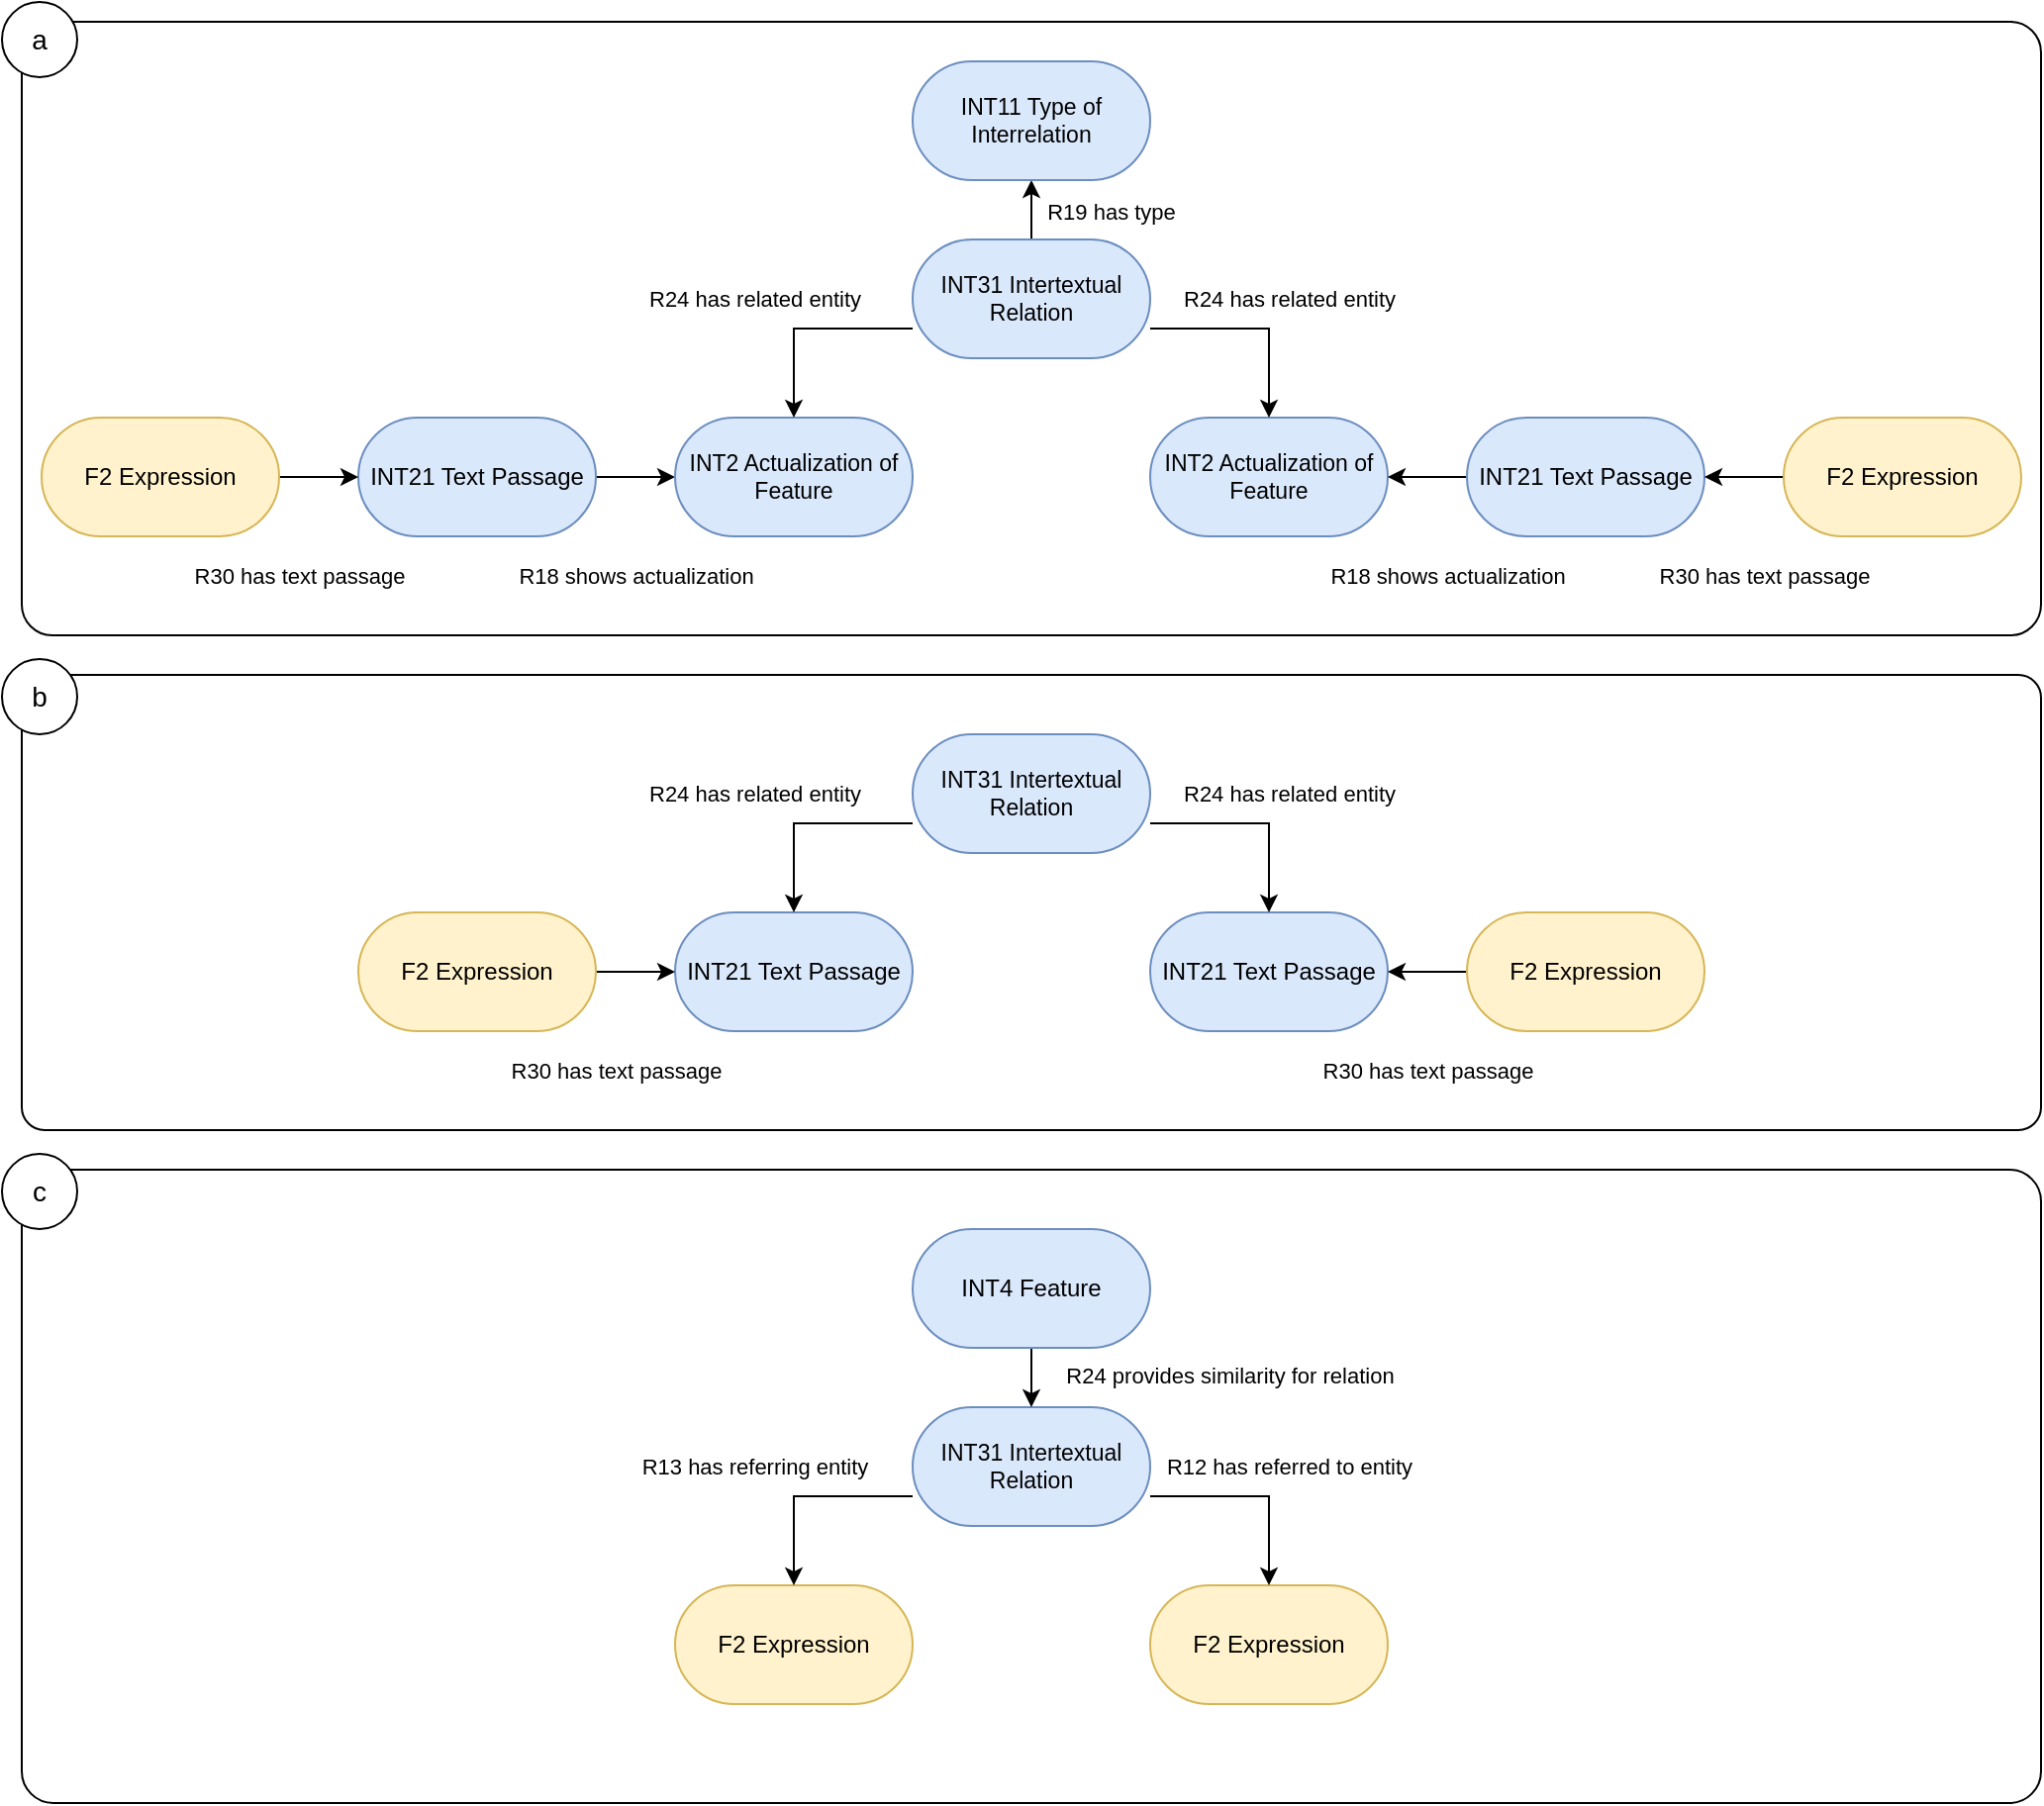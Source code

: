 <mxfile version="27.1.5">
  <diagram name="Seite-1" id="bHXlbwQWTFDcREA04Ejb">
    <mxGraphModel dx="1693" dy="917" grid="1" gridSize="10" guides="1" tooltips="1" connect="1" arrows="1" fold="1" page="1" pageScale="1" pageWidth="827" pageHeight="1169" math="0" shadow="0">
      <root>
        <mxCell id="0" />
        <mxCell id="1" parent="0" />
        <mxCell id="lAoOX5d0pcXjB1dZ1zUI-25" value="" style="rounded=1;whiteSpace=wrap;html=1;arcSize=5;fillColor=none;fontFamily=Helvetica;" parent="1" vertex="1">
          <mxGeometry x="30" y="50" width="1020" height="310" as="geometry" />
        </mxCell>
        <mxCell id="lAoOX5d0pcXjB1dZ1zUI-48" value="" style="rounded=1;whiteSpace=wrap;html=1;arcSize=5;fillColor=none;fontFamily=Helvetica;" parent="1" vertex="1">
          <mxGeometry x="30" y="380" width="1020" height="230" as="geometry" />
        </mxCell>
        <mxCell id="lAoOX5d0pcXjB1dZ1zUI-9" style="edgeStyle=orthogonalEdgeStyle;rounded=0;orthogonalLoop=1;jettySize=auto;html=1;exitX=1;exitY=0.5;exitDx=0;exitDy=0;entryX=0;entryY=0.5;entryDx=0;entryDy=0;fontFamily=Helvetica;" parent="1" source="lAoOX5d0pcXjB1dZ1zUI-1" target="lAoOX5d0pcXjB1dZ1zUI-2" edge="1">
          <mxGeometry relative="1" as="geometry" />
        </mxCell>
        <mxCell id="lAoOX5d0pcXjB1dZ1zUI-1" value="INT21 Text Passage" style="rounded=1;html=1;perimeterSpacing=0;arcSize=50;whiteSpace=wrap;fontFamily=Helvetica;spacingTop=0;spacingBottom=0;spacing=2;fillColor=#dae8fc;strokeColor=#6c8ebf;fontSize=12;" parent="1" vertex="1">
          <mxGeometry x="200" y="250" width="120" height="60" as="geometry" />
        </mxCell>
        <mxCell id="lAoOX5d0pcXjB1dZ1zUI-2" value="INT2 Actualization of Feature" style="rounded=1;html=1;perimeterSpacing=0;arcSize=50;whiteSpace=wrap;fontFamily=Helvetica;spacingTop=0;spacingBottom=0;spacing=2;fillColor=#dae8fc;strokeColor=#6c8ebf;fontSize=11.5;" parent="1" vertex="1">
          <mxGeometry x="360" y="250" width="120" height="60" as="geometry" />
        </mxCell>
        <mxCell id="lAoOX5d0pcXjB1dZ1zUI-8" style="edgeStyle=orthogonalEdgeStyle;rounded=0;orthogonalLoop=1;jettySize=auto;html=1;exitX=1;exitY=0.5;exitDx=0;exitDy=0;entryX=0;entryY=0.5;entryDx=0;entryDy=0;fontFamily=Helvetica;" parent="1" source="lAoOX5d0pcXjB1dZ1zUI-3" target="lAoOX5d0pcXjB1dZ1zUI-1" edge="1">
          <mxGeometry relative="1" as="geometry" />
        </mxCell>
        <mxCell id="lAoOX5d0pcXjB1dZ1zUI-3" value="F2 Expression" style="rounded=1;html=1;perimeterSpacing=0;arcSize=50;whiteSpace=wrap;fontFamily=Helvetica;spacingTop=0;spacingBottom=0;spacing=2;fillColor=#fff2cc;strokeColor=#d6b656;fontSize=12;" parent="1" vertex="1">
          <mxGeometry x="40" y="250" width="120" height="60" as="geometry" />
        </mxCell>
        <mxCell id="lAoOX5d0pcXjB1dZ1zUI-4" value="INT2 Actualization of Feature" style="rounded=1;html=1;perimeterSpacing=0;arcSize=50;whiteSpace=wrap;fontFamily=Helvetica;spacingTop=0;spacingBottom=0;spacing=2;fillColor=#dae8fc;strokeColor=#6c8ebf;fontSize=11.5;" parent="1" vertex="1">
          <mxGeometry x="600" y="250" width="120" height="60" as="geometry" />
        </mxCell>
        <mxCell id="lAoOX5d0pcXjB1dZ1zUI-11" style="edgeStyle=orthogonalEdgeStyle;rounded=0;orthogonalLoop=1;jettySize=auto;html=1;exitX=0;exitY=0.5;exitDx=0;exitDy=0;entryX=1;entryY=0.5;entryDx=0;entryDy=0;fontFamily=Helvetica;" parent="1" source="lAoOX5d0pcXjB1dZ1zUI-5" target="lAoOX5d0pcXjB1dZ1zUI-4" edge="1">
          <mxGeometry relative="1" as="geometry" />
        </mxCell>
        <mxCell id="lAoOX5d0pcXjB1dZ1zUI-5" value="INT21 Text Passage" style="rounded=1;html=1;perimeterSpacing=0;arcSize=50;whiteSpace=wrap;fontFamily=Helvetica;spacingTop=0;spacingBottom=0;spacing=2;fillColor=#dae8fc;strokeColor=#6c8ebf;fontSize=12;" parent="1" vertex="1">
          <mxGeometry x="760" y="250" width="120" height="60" as="geometry" />
        </mxCell>
        <mxCell id="lAoOX5d0pcXjB1dZ1zUI-10" style="edgeStyle=orthogonalEdgeStyle;rounded=0;orthogonalLoop=1;jettySize=auto;html=1;exitX=0;exitY=0.5;exitDx=0;exitDy=0;entryX=1;entryY=0.5;entryDx=0;entryDy=0;fontFamily=Helvetica;" parent="1" source="lAoOX5d0pcXjB1dZ1zUI-6" target="lAoOX5d0pcXjB1dZ1zUI-5" edge="1">
          <mxGeometry relative="1" as="geometry" />
        </mxCell>
        <mxCell id="lAoOX5d0pcXjB1dZ1zUI-6" value="F2 Expression" style="rounded=1;html=1;perimeterSpacing=0;arcSize=50;whiteSpace=wrap;fontFamily=Helvetica;spacingTop=0;spacingBottom=0;spacing=2;fillColor=#fff2cc;strokeColor=#d6b656;fontSize=12;" parent="1" vertex="1">
          <mxGeometry x="920" y="250" width="120" height="60" as="geometry" />
        </mxCell>
        <mxCell id="lAoOX5d0pcXjB1dZ1zUI-12" style="edgeStyle=orthogonalEdgeStyle;rounded=0;orthogonalLoop=1;jettySize=auto;html=1;exitX=0;exitY=0.75;exitDx=0;exitDy=0;entryX=0.5;entryY=0;entryDx=0;entryDy=0;fontFamily=Helvetica;" parent="1" source="lAoOX5d0pcXjB1dZ1zUI-7" target="lAoOX5d0pcXjB1dZ1zUI-2" edge="1">
          <mxGeometry relative="1" as="geometry" />
        </mxCell>
        <mxCell id="lAoOX5d0pcXjB1dZ1zUI-21" value="R24 h&lt;span style=&quot;background-color: light-dark(#ffffff, var(--ge-dark-color, #121212)); color: light-dark(rgb(0, 0, 0), rgb(255, 255, 255));&quot;&gt;as related entity&lt;/span&gt;" style="edgeLabel;html=1;align=center;verticalAlign=middle;resizable=0;points=[];fontFamily=Helvetica;" parent="lAoOX5d0pcXjB1dZ1zUI-12" connectable="0" vertex="1">
          <mxGeometry x="0.083" y="-1" relative="1" as="geometry">
            <mxPoint x="-23" y="-14" as="offset" />
          </mxGeometry>
        </mxCell>
        <mxCell id="lAoOX5d0pcXjB1dZ1zUI-13" style="edgeStyle=orthogonalEdgeStyle;rounded=0;orthogonalLoop=1;jettySize=auto;html=1;exitX=1;exitY=0.75;exitDx=0;exitDy=0;entryX=0.5;entryY=0;entryDx=0;entryDy=0;fontFamily=Helvetica;" parent="1" source="lAoOX5d0pcXjB1dZ1zUI-7" target="lAoOX5d0pcXjB1dZ1zUI-4" edge="1">
          <mxGeometry relative="1" as="geometry" />
        </mxCell>
        <mxCell id="lAoOX5d0pcXjB1dZ1zUI-14" style="edgeStyle=orthogonalEdgeStyle;rounded=0;orthogonalLoop=1;jettySize=auto;html=1;exitX=0.5;exitY=0;exitDx=0;exitDy=0;entryX=0.5;entryY=1;entryDx=0;entryDy=0;fontFamily=Helvetica;" parent="1" source="lAoOX5d0pcXjB1dZ1zUI-7" target="lAoOX5d0pcXjB1dZ1zUI-15" edge="1">
          <mxGeometry relative="1" as="geometry">
            <mxPoint x="600" y="150" as="targetPoint" />
          </mxGeometry>
        </mxCell>
        <mxCell id="lAoOX5d0pcXjB1dZ1zUI-24" value="R19 has type" style="edgeLabel;html=1;align=center;verticalAlign=middle;resizable=0;points=[];" parent="lAoOX5d0pcXjB1dZ1zUI-14" connectable="0" vertex="1">
          <mxGeometry x="0.343" relative="1" as="geometry">
            <mxPoint x="40" y="6" as="offset" />
          </mxGeometry>
        </mxCell>
        <mxCell id="lAoOX5d0pcXjB1dZ1zUI-7" value="INT31 Intertextual Relation" style="rounded=1;html=1;perimeterSpacing=0;arcSize=50;whiteSpace=wrap;fontFamily=Helvetica;spacingTop=0;spacingBottom=0;spacing=2;fillColor=#dae8fc;strokeColor=#6c8ebf;fontSize=11.5;" parent="1" vertex="1">
          <mxGeometry x="480" y="160" width="120" height="60" as="geometry" />
        </mxCell>
        <mxCell id="lAoOX5d0pcXjB1dZ1zUI-15" value="INT11 Type of Interrelation" style="rounded=1;html=1;perimeterSpacing=0;arcSize=50;whiteSpace=wrap;fontFamily=Helvetica;spacingTop=0;spacingBottom=0;spacing=2;fillColor=#dae8fc;strokeColor=#6c8ebf;fontSize=11.5;" parent="1" vertex="1">
          <mxGeometry x="480" y="70" width="120" height="60" as="geometry" />
        </mxCell>
        <mxCell id="lAoOX5d0pcXjB1dZ1zUI-17" value="R30 has text passage" style="edgeLabel;html=1;align=center;verticalAlign=middle;resizable=0;points=[];fontFamily=Helvetica;" parent="1" connectable="0" vertex="1">
          <mxGeometry x="170" y="330" as="geometry" />
        </mxCell>
        <mxCell id="lAoOX5d0pcXjB1dZ1zUI-18" value="R30 has text passage" style="edgeLabel;html=1;align=center;verticalAlign=middle;resizable=0;points=[];fontFamily=Helvetica;" parent="1" connectable="0" vertex="1">
          <mxGeometry x="910" y="330" as="geometry" />
        </mxCell>
        <mxCell id="lAoOX5d0pcXjB1dZ1zUI-19" value="R18 shows actualization" style="edgeLabel;html=1;align=center;verticalAlign=middle;resizable=0;points=[];fontFamily=Helvetica;" parent="1" connectable="0" vertex="1">
          <mxGeometry x="340" y="330" as="geometry" />
        </mxCell>
        <mxCell id="lAoOX5d0pcXjB1dZ1zUI-20" value="R18 shows actualization" style="edgeLabel;html=1;align=center;verticalAlign=middle;resizable=0;points=[];fontFamily=Helvetica;" parent="1" connectable="0" vertex="1">
          <mxGeometry x="750" y="330" as="geometry" />
        </mxCell>
        <mxCell id="lAoOX5d0pcXjB1dZ1zUI-23" value="R24 h&lt;span style=&quot;background-color: light-dark(#ffffff, var(--ge-dark-color, #121212)); color: light-dark(rgb(0, 0, 0), rgb(255, 255, 255));&quot;&gt;as related entity&lt;/span&gt;" style="edgeLabel;html=1;align=center;verticalAlign=middle;resizable=0;points=[];fontFamily=Helvetica;" parent="1" connectable="0" vertex="1">
          <mxGeometry x="670" y="190" as="geometry" />
        </mxCell>
        <mxCell id="lAoOX5d0pcXjB1dZ1zUI-27" value="INT21 Text Passage" style="rounded=1;html=1;perimeterSpacing=0;arcSize=50;whiteSpace=wrap;fontFamily=Helvetica;spacingTop=0;spacingBottom=0;spacing=2;fillColor=#dae8fc;strokeColor=#6c8ebf;fontSize=12;" parent="1" vertex="1">
          <mxGeometry x="360" y="500" width="120" height="60" as="geometry" />
        </mxCell>
        <mxCell id="lAoOX5d0pcXjB1dZ1zUI-29" style="edgeStyle=orthogonalEdgeStyle;rounded=0;orthogonalLoop=1;jettySize=auto;html=1;exitX=1;exitY=0.5;exitDx=0;exitDy=0;entryX=0;entryY=0.5;entryDx=0;entryDy=0;fontFamily=Helvetica;" parent="1" source="lAoOX5d0pcXjB1dZ1zUI-30" target="lAoOX5d0pcXjB1dZ1zUI-27" edge="1">
          <mxGeometry relative="1" as="geometry" />
        </mxCell>
        <mxCell id="lAoOX5d0pcXjB1dZ1zUI-30" value="F2 Expression" style="rounded=1;html=1;perimeterSpacing=0;arcSize=50;whiteSpace=wrap;fontFamily=Helvetica;spacingTop=0;spacingBottom=0;spacing=2;fillColor=#fff2cc;strokeColor=#d6b656;fontSize=12;" parent="1" vertex="1">
          <mxGeometry x="200" y="500" width="120" height="60" as="geometry" />
        </mxCell>
        <mxCell id="lAoOX5d0pcXjB1dZ1zUI-33" value="INT21 Text Passage" style="rounded=1;html=1;perimeterSpacing=0;arcSize=50;whiteSpace=wrap;fontFamily=Helvetica;spacingTop=0;spacingBottom=0;spacing=2;fillColor=#dae8fc;strokeColor=#6c8ebf;fontSize=12;" parent="1" vertex="1">
          <mxGeometry x="600" y="500" width="120" height="60" as="geometry" />
        </mxCell>
        <mxCell id="lAoOX5d0pcXjB1dZ1zUI-34" style="edgeStyle=orthogonalEdgeStyle;rounded=0;orthogonalLoop=1;jettySize=auto;html=1;exitX=0;exitY=0.5;exitDx=0;exitDy=0;entryX=1;entryY=0.5;entryDx=0;entryDy=0;fontFamily=Helvetica;" parent="1" source="lAoOX5d0pcXjB1dZ1zUI-35" target="lAoOX5d0pcXjB1dZ1zUI-33" edge="1">
          <mxGeometry relative="1" as="geometry" />
        </mxCell>
        <mxCell id="lAoOX5d0pcXjB1dZ1zUI-35" value="F2 Expression" style="rounded=1;html=1;perimeterSpacing=0;arcSize=50;whiteSpace=wrap;fontFamily=Helvetica;spacingTop=0;spacingBottom=0;spacing=2;fillColor=#fff2cc;strokeColor=#d6b656;fontSize=12;" parent="1" vertex="1">
          <mxGeometry x="760" y="500" width="120" height="60" as="geometry" />
        </mxCell>
        <mxCell id="lAoOX5d0pcXjB1dZ1zUI-36" style="edgeStyle=orthogonalEdgeStyle;rounded=0;orthogonalLoop=1;jettySize=auto;html=1;exitX=0;exitY=0.75;exitDx=0;exitDy=0;entryX=0.5;entryY=0;entryDx=0;entryDy=0;fontFamily=Helvetica;" parent="1" source="lAoOX5d0pcXjB1dZ1zUI-41" target="lAoOX5d0pcXjB1dZ1zUI-27" edge="1">
          <mxGeometry relative="1" as="geometry">
            <mxPoint x="420" y="500" as="targetPoint" />
          </mxGeometry>
        </mxCell>
        <mxCell id="lAoOX5d0pcXjB1dZ1zUI-37" value="R24 h&lt;span style=&quot;background-color: light-dark(#ffffff, var(--ge-dark-color, #121212)); color: light-dark(rgb(0, 0, 0), rgb(255, 255, 255));&quot;&gt;as related entity&lt;/span&gt;" style="edgeLabel;html=1;align=center;verticalAlign=middle;resizable=0;points=[];fontFamily=Helvetica;" parent="lAoOX5d0pcXjB1dZ1zUI-36" connectable="0" vertex="1">
          <mxGeometry x="0.083" y="-1" relative="1" as="geometry">
            <mxPoint x="-23" y="-14" as="offset" />
          </mxGeometry>
        </mxCell>
        <mxCell id="lAoOX5d0pcXjB1dZ1zUI-38" style="edgeStyle=orthogonalEdgeStyle;rounded=0;orthogonalLoop=1;jettySize=auto;html=1;exitX=1;exitY=0.75;exitDx=0;exitDy=0;entryX=0.5;entryY=0;entryDx=0;entryDy=0;fontFamily=Helvetica;" parent="1" source="lAoOX5d0pcXjB1dZ1zUI-41" target="lAoOX5d0pcXjB1dZ1zUI-33" edge="1">
          <mxGeometry relative="1" as="geometry">
            <mxPoint x="660" y="500" as="targetPoint" />
          </mxGeometry>
        </mxCell>
        <mxCell id="lAoOX5d0pcXjB1dZ1zUI-41" value="INT31 Intertextual Relation" style="rounded=1;html=1;perimeterSpacing=0;arcSize=50;whiteSpace=wrap;fontFamily=Helvetica;spacingTop=0;spacingBottom=0;spacing=2;fillColor=#dae8fc;strokeColor=#6c8ebf;fontSize=11.5;" parent="1" vertex="1">
          <mxGeometry x="480" y="410" width="120" height="60" as="geometry" />
        </mxCell>
        <mxCell id="lAoOX5d0pcXjB1dZ1zUI-43" value="R30 has text passage" style="edgeLabel;html=1;align=center;verticalAlign=middle;resizable=0;points=[];fontFamily=Helvetica;" parent="1" connectable="0" vertex="1">
          <mxGeometry x="330" y="580" as="geometry" />
        </mxCell>
        <mxCell id="lAoOX5d0pcXjB1dZ1zUI-44" value="R30 has text passage" style="edgeLabel;html=1;align=center;verticalAlign=middle;resizable=0;points=[];fontFamily=Helvetica;" parent="1" connectable="0" vertex="1">
          <mxGeometry x="740" y="580" as="geometry" />
        </mxCell>
        <mxCell id="lAoOX5d0pcXjB1dZ1zUI-47" value="R24 h&lt;span style=&quot;background-color: light-dark(#ffffff, var(--ge-dark-color, #121212)); color: light-dark(rgb(0, 0, 0), rgb(255, 255, 255));&quot;&gt;as related entity&lt;/span&gt;" style="edgeLabel;html=1;align=center;verticalAlign=middle;resizable=0;points=[];fontFamily=Helvetica;" parent="1" connectable="0" vertex="1">
          <mxGeometry x="670" y="440" as="geometry" />
        </mxCell>
        <mxCell id="lAoOX5d0pcXjB1dZ1zUI-50" value="" style="rounded=1;whiteSpace=wrap;html=1;arcSize=5;fillColor=none;fontFamily=Helvetica;" parent="1" vertex="1">
          <mxGeometry x="30" y="630" width="1020" height="320" as="geometry" />
        </mxCell>
        <mxCell id="lAoOX5d0pcXjB1dZ1zUI-53" value="F2 Expression" style="rounded=1;html=1;perimeterSpacing=0;arcSize=50;whiteSpace=wrap;fontFamily=Helvetica;spacingTop=0;spacingBottom=0;spacing=2;fillColor=#fff2cc;strokeColor=#d6b656;fontSize=12;" parent="1" vertex="1">
          <mxGeometry x="360" y="840" width="120" height="60" as="geometry" />
        </mxCell>
        <mxCell id="lAoOX5d0pcXjB1dZ1zUI-56" value="F2 Expression" style="rounded=1;html=1;perimeterSpacing=0;arcSize=50;whiteSpace=wrap;fontFamily=Helvetica;spacingTop=0;spacingBottom=0;spacing=2;fillColor=#fff2cc;strokeColor=#d6b656;fontSize=12;" parent="1" vertex="1">
          <mxGeometry x="600" y="840" width="120" height="60" as="geometry" />
        </mxCell>
        <mxCell id="lAoOX5d0pcXjB1dZ1zUI-57" style="edgeStyle=orthogonalEdgeStyle;rounded=0;orthogonalLoop=1;jettySize=auto;html=1;exitX=0;exitY=0.75;exitDx=0;exitDy=0;entryX=0.5;entryY=0;entryDx=0;entryDy=0;fontFamily=Helvetica;" parent="1" source="lAoOX5d0pcXjB1dZ1zUI-60" target="lAoOX5d0pcXjB1dZ1zUI-53" edge="1">
          <mxGeometry relative="1" as="geometry">
            <mxPoint x="420" y="840" as="targetPoint" />
          </mxGeometry>
        </mxCell>
        <mxCell id="lAoOX5d0pcXjB1dZ1zUI-58" value="&lt;span style=&quot;font-family: Calibri, sans-serif;&quot; lang=&quot;EN-GB&quot;&gt;&lt;font style=&quot;font-size: 11px;&quot;&gt;R13 has referring entity&lt;/font&gt;&lt;/span&gt;" style="edgeLabel;html=1;align=center;verticalAlign=middle;resizable=0;points=[];fontFamily=Helvetica;" parent="lAoOX5d0pcXjB1dZ1zUI-57" connectable="0" vertex="1">
          <mxGeometry x="0.083" y="-1" relative="1" as="geometry">
            <mxPoint x="-23" y="-14" as="offset" />
          </mxGeometry>
        </mxCell>
        <mxCell id="lAoOX5d0pcXjB1dZ1zUI-59" style="edgeStyle=orthogonalEdgeStyle;rounded=0;orthogonalLoop=1;jettySize=auto;html=1;exitX=1;exitY=0.75;exitDx=0;exitDy=0;entryX=0.5;entryY=0;entryDx=0;entryDy=0;fontFamily=Helvetica;" parent="1" source="lAoOX5d0pcXjB1dZ1zUI-60" target="lAoOX5d0pcXjB1dZ1zUI-56" edge="1">
          <mxGeometry relative="1" as="geometry">
            <mxPoint x="660" y="840" as="targetPoint" />
          </mxGeometry>
        </mxCell>
        <mxCell id="lAoOX5d0pcXjB1dZ1zUI-60" value="INT31 Intertextual Relation" style="rounded=1;html=1;perimeterSpacing=0;arcSize=50;whiteSpace=wrap;fontFamily=Helvetica;spacingTop=0;spacingBottom=0;spacing=2;fillColor=#dae8fc;strokeColor=#6c8ebf;fontSize=11.5;" parent="1" vertex="1">
          <mxGeometry x="480" y="750" width="120" height="60" as="geometry" />
        </mxCell>
        <mxCell id="lAoOX5d0pcXjB1dZ1zUI-63" value="&lt;span style=&quot;line-height: 107%; font-family: Calibri, sans-serif;&quot; lang=&quot;EN-GB&quot;&gt;&lt;font style=&quot;font-size: 11px;&quot;&gt;R12 has referred to entity&lt;/font&gt;&lt;/span&gt;" style="edgeLabel;html=1;align=center;verticalAlign=middle;resizable=0;points=[];fontFamily=Helvetica;" parent="1" connectable="0" vertex="1">
          <mxGeometry x="670" y="780" as="geometry" />
        </mxCell>
        <mxCell id="lAoOX5d0pcXjB1dZ1zUI-67" style="edgeStyle=orthogonalEdgeStyle;rounded=0;orthogonalLoop=1;jettySize=auto;html=1;exitX=0.5;exitY=1;exitDx=0;exitDy=0;entryX=0.5;entryY=0;entryDx=0;entryDy=0;" parent="1" source="lAoOX5d0pcXjB1dZ1zUI-64" target="lAoOX5d0pcXjB1dZ1zUI-60" edge="1">
          <mxGeometry relative="1" as="geometry" />
        </mxCell>
        <mxCell id="lAoOX5d0pcXjB1dZ1zUI-68" value="R24 provides similarity for relation" style="edgeLabel;html=1;align=center;verticalAlign=middle;resizable=0;points=[];" parent="lAoOX5d0pcXjB1dZ1zUI-67" connectable="0" vertex="1">
          <mxGeometry x="-0.076" relative="1" as="geometry">
            <mxPoint x="100" as="offset" />
          </mxGeometry>
        </mxCell>
        <mxCell id="lAoOX5d0pcXjB1dZ1zUI-64" value="INT4 Feature" style="rounded=1;html=1;perimeterSpacing=0;arcSize=50;whiteSpace=wrap;fontFamily=Helvetica;spacingTop=0;spacingBottom=0;spacing=2;fillColor=#dae8fc;strokeColor=#6c8ebf;fontSize=12;" parent="1" vertex="1">
          <mxGeometry x="480" y="660" width="120" height="60" as="geometry" />
        </mxCell>
        <mxCell id="lAoOX5d0pcXjB1dZ1zUI-69" value="a" style="ellipse;whiteSpace=wrap;html=1;aspect=fixed;fillColor=default;fontSize=14;fontFamily=Helvetica;" parent="1" vertex="1">
          <mxGeometry x="20" y="40" width="38" height="38" as="geometry" />
        </mxCell>
        <mxCell id="lAoOX5d0pcXjB1dZ1zUI-70" value="b" style="ellipse;whiteSpace=wrap;html=1;aspect=fixed;fillColor=default;fontSize=14;fontFamily=Helvetica;" parent="1" vertex="1">
          <mxGeometry x="20" y="372" width="38" height="38" as="geometry" />
        </mxCell>
        <mxCell id="lAoOX5d0pcXjB1dZ1zUI-71" value="c" style="ellipse;whiteSpace=wrap;html=1;aspect=fixed;fillColor=default;fontSize=14;fontFamily=Helvetica;" parent="1" vertex="1">
          <mxGeometry x="20" y="622" width="38" height="38" as="geometry" />
        </mxCell>
      </root>
    </mxGraphModel>
  </diagram>
</mxfile>
